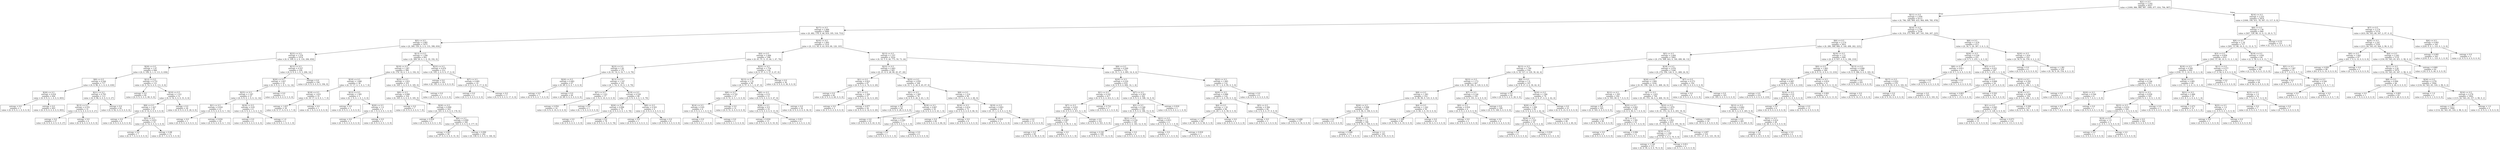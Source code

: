 digraph Tree {
node [shape=box] ;
0 [label="X[2] <= 0.5\nentropy = 3.165\nsamples = 8527\nvalue = [1000, 986, 980, 987, 1000, 977, 816, 794, 987]"] ;
1 [label="X[11] <= 0.5\nentropy = 2.956\nsamples = 6113\nvalue = [0, 796, 549, 909, 433, 964, 699, 785, 978]"] ;
0 -> 1 [labeldistance=2.5, labelangle=45, headlabel="True"] ;
2 [label="X[17] <= 0.5\nentropy = 2.466\nsamples = 2989\nvalue = [0, 482, 176, 0, 46, 819, 195, 518, 753]"] ;
1 -> 2 ;
3 [label="X[5] <= 0.5\nentropy = 2.085\nsamples = 1675\nvalue = [0, 369, 120, 0, 3, 0, 135, 398, 650]"] ;
2 -> 3 ;
4 [label="X[23] <= 0.5\nentropy = 1.578\nsamples = 1074\nvalue = [0, 0, 100, 0, 2, 0, 116, 206, 650]"] ;
3 -> 4 ;
5 [label="X[20] <= 0.5\nentropy = 1.07\nsamples = 848\nvalue = [0, 0, 100, 0, 1, 0, 111, 0, 636]"] ;
4 -> 5 ;
6 [label="X[8] <= 0.5\nentropy = 0.544\nsamples = 717\nvalue = [0, 0, 86, 0, 1, 0, 0, 0, 630]"] ;
5 -> 6 ;
7 [label="X[26] <= 0.5\nentropy = 0.018\nsamples = 604\nvalue = [0, 0, 0, 0, 1, 0, 0, 0, 603]"] ;
6 -> 7 ;
8 [label="entropy = 0.0\nsamples = 1\nvalue = [0, 0, 0, 0, 1, 0, 0, 0, 0]"] ;
7 -> 8 ;
9 [label="entropy = 0.0\nsamples = 603\nvalue = [0, 0, 0, 0, 0, 0, 0, 0, 603]"] ;
7 -> 9 ;
10 [label="X[21] <= 0.5\nentropy = 0.793\nsamples = 113\nvalue = [0, 0, 86, 0, 0, 0, 0, 0, 27]"] ;
6 -> 10 ;
11 [label="X[13] <= 0.5\nentropy = 0.555\nsamples = 31\nvalue = [0, 0, 4, 0, 0, 0, 0, 0, 27]"] ;
10 -> 11 ;
12 [label="entropy = 0.0\nsamples = 27\nvalue = [0, 0, 0, 0, 0, 0, 0, 0, 27]"] ;
11 -> 12 ;
13 [label="entropy = 0.0\nsamples = 4\nvalue = [0, 0, 4, 0, 0, 0, 0, 0, 0]"] ;
11 -> 13 ;
14 [label="entropy = 0.0\nsamples = 82\nvalue = [0, 0, 82, 0, 0, 0, 0, 0, 0]"] ;
10 -> 14 ;
15 [label="X[12] <= 0.5\nentropy = 0.751\nsamples = 131\nvalue = [0, 0, 14, 0, 0, 0, 111, 0, 6]"] ;
5 -> 15 ;
16 [label="entropy = 0.0\nsamples = 80\nvalue = [0, 0, 0, 0, 0, 0, 80, 0, 0]"] ;
15 -> 16 ;
17 [label="X[10] <= 0.5\nentropy = 1.312\nsamples = 51\nvalue = [0, 0, 14, 0, 0, 0, 31, 0, 6]"] ;
15 -> 17 ;
18 [label="X[8] <= 0.5\nentropy = 1.427\nsamples = 25\nvalue = [0, 0, 14, 0, 0, 0, 5, 0, 6]"] ;
17 -> 18 ;
19 [label="entropy = 0.0\nsamples = 6\nvalue = [0, 0, 0, 0, 0, 0, 0, 0, 6]"] ;
18 -> 19 ;
20 [label="X[3] <= 0.5\nentropy = 0.831\nsamples = 19\nvalue = [0, 0, 14, 0, 0, 0, 5, 0, 0]"] ;
18 -> 20 ;
21 [label="entropy = 0.0\nsamples = 7\nvalue = [0, 0, 7, 0, 0, 0, 0, 0, 0]"] ;
20 -> 21 ;
22 [label="entropy = 0.98\nsamples = 12\nvalue = [0, 0, 7, 0, 0, 0, 5, 0, 0]"] ;
20 -> 22 ;
23 [label="entropy = 0.0\nsamples = 26\nvalue = [0, 0, 0, 0, 0, 0, 26, 0, 0]"] ;
17 -> 23 ;
24 [label="X[13] <= 0.5\nentropy = 0.527\nsamples = 226\nvalue = [0, 0, 0, 0, 1, 0, 5, 206, 14]"] ;
4 -> 24 ;
25 [label="X[20] <= 0.5\nentropy = 1.627\nsamples = 32\nvalue = [0, 0, 0, 0, 1, 0, 5, 12, 14]"] ;
24 -> 25 ;
26 [label="X[25] <= 0.5\nentropy = 1.187\nsamples = 27\nvalue = [0, 0, 0, 0, 1, 0, 0, 12, 14]"] ;
25 -> 26 ;
27 [label="X[1] <= 0.5\nentropy = 0.918\nsamples = 21\nvalue = [0, 0, 0, 0, 0, 0, 0, 7, 14]"] ;
26 -> 27 ;
28 [label="entropy = 0.0\nsamples = 1\nvalue = [0, 0, 0, 0, 0, 0, 0, 0, 1]"] ;
27 -> 28 ;
29 [label="entropy = 0.934\nsamples = 20\nvalue = [0, 0, 0, 0, 0, 0, 0, 7, 13]"] ;
27 -> 29 ;
30 [label="X[18] <= 0.5\nentropy = 0.65\nsamples = 6\nvalue = [0, 0, 0, 0, 1, 0, 0, 5, 0]"] ;
26 -> 30 ;
31 [label="entropy = 0.0\nsamples = 4\nvalue = [0, 0, 0, 0, 0, 0, 0, 4, 0]"] ;
30 -> 31 ;
32 [label="entropy = 1.0\nsamples = 2\nvalue = [0, 0, 0, 0, 1, 0, 0, 1, 0]"] ;
30 -> 32 ;
33 [label="entropy = 0.0\nsamples = 5\nvalue = [0, 0, 0, 0, 0, 0, 5, 0, 0]"] ;
25 -> 33 ;
34 [label="entropy = 0.0\nsamples = 194\nvalue = [0, 0, 0, 0, 0, 0, 0, 194, 0]"] ;
24 -> 34 ;
35 [label="X[13] <= 0.5\nentropy = 1.294\nsamples = 601\nvalue = [0, 369, 20, 0, 1, 0, 19, 192, 0]"] ;
3 -> 35 ;
36 [label="X[19] <= 0.5\nentropy = 1.287\nsamples = 389\nvalue = [0, 176, 18, 0, 1, 0, 2, 192, 0]"] ;
35 -> 36 ;
37 [label="X[10] <= 0.5\nentropy = 1.848\nsamples = 38\nvalue = [0, 11, 17, 0, 1, 0, 2, 7, 0]"] ;
36 -> 37 ;
38 [label="X[18] <= 0.5\nentropy = 1.633\nsamples = 35\nvalue = [0, 10, 17, 0, 0, 0, 1, 7, 0]"] ;
37 -> 38 ;
39 [label="entropy = 1.627\nsamples = 34\nvalue = [0, 9, 17, 0, 0, 0, 1, 7, 0]"] ;
38 -> 39 ;
40 [label="entropy = 0.0\nsamples = 1\nvalue = [0, 1, 0, 0, 0, 0, 0, 0, 0]"] ;
38 -> 40 ;
41 [label="X[12] <= 0.5\nentropy = 1.585\nsamples = 3\nvalue = [0, 1, 0, 0, 1, 0, 1, 0, 0]"] ;
37 -> 41 ;
42 [label="entropy = 0.0\nsamples = 1\nvalue = [0, 0, 0, 0, 1, 0, 0, 0, 0]"] ;
41 -> 42 ;
43 [label="X[20] <= 0.5\nentropy = 1.0\nsamples = 2\nvalue = [0, 1, 0, 0, 0, 0, 1, 0, 0]"] ;
41 -> 43 ;
44 [label="entropy = 0.0\nsamples = 1\nvalue = [0, 1, 0, 0, 0, 0, 0, 0, 0]"] ;
43 -> 44 ;
45 [label="entropy = 0.0\nsamples = 1\nvalue = [0, 0, 0, 0, 0, 0, 1, 0, 0]"] ;
43 -> 45 ;
46 [label="X[22] <= 0.5\nentropy = 1.023\nsamples = 351\nvalue = [0, 165, 1, 0, 0, 0, 0, 185, 0]"] ;
36 -> 46 ;
47 [label="X[9] <= 0.5\nentropy = 0.998\nsamples = 350\nvalue = [0, 165, 0, 0, 0, 0, 0, 185, 0]"] ;
46 -> 47 ;
48 [label="entropy = 0.0\nsamples = 7\nvalue = [0, 0, 0, 0, 0, 0, 0, 7, 0]"] ;
47 -> 48 ;
49 [label="X[26] <= 0.5\nentropy = 0.999\nsamples = 343\nvalue = [0, 165, 0, 0, 0, 0, 0, 178, 0]"] ;
47 -> 49 ;
50 [label="entropy = 0.918\nsamples = 3\nvalue = [0, 2, 0, 0, 0, 0, 0, 1, 0]"] ;
49 -> 50 ;
51 [label="X[6] <= 0.5\nentropy = 0.999\nsamples = 340\nvalue = [0, 163, 0, 0, 0, 0, 0, 177, 0]"] ;
49 -> 51 ;
52 [label="entropy = 0.997\nsamples = 58\nvalue = [0, 27, 0, 0, 0, 0, 0, 31, 0]"] ;
51 -> 52 ;
53 [label="entropy = 0.999\nsamples = 282\nvalue = [0, 136, 0, 0, 0, 0, 0, 146, 0]"] ;
51 -> 53 ;
54 [label="entropy = 0.0\nsamples = 1\nvalue = [0, 0, 1, 0, 0, 0, 0, 0, 0]"] ;
46 -> 54 ;
55 [label="X[23] <= 0.5\nentropy = 0.479\nsamples = 212\nvalue = [0, 193, 2, 0, 0, 0, 17, 0, 0]"] ;
35 -> 55 ;
56 [label="entropy = 0.0\nsamples = 193\nvalue = [0, 193, 0, 0, 0, 0, 0, 0, 0]"] ;
55 -> 56 ;
57 [label="X[7] <= 0.5\nentropy = 0.485\nsamples = 19\nvalue = [0, 0, 2, 0, 0, 0, 17, 0, 0]"] ;
55 -> 57 ;
58 [label="entropy = 0.0\nsamples = 2\nvalue = [0, 0, 2, 0, 0, 0, 0, 0, 0]"] ;
57 -> 58 ;
59 [label="entropy = 0.0\nsamples = 17\nvalue = [0, 0, 0, 0, 0, 0, 17, 0, 0]"] ;
57 -> 59 ;
60 [label="X[10] <= 0.5\nentropy = 1.892\nsamples = 1314\nvalue = [0, 113, 56, 0, 43, 819, 60, 120, 103]"] ;
2 -> 60 ;
61 [label="X[4] <= 0.5\nentropy = 2.484\nsamples = 298\nvalue = [0, 61, 51, 0, 15, 44, 1, 47, 79]"] ;
60 -> 61 ;
62 [label="X[23] <= 0.5\nentropy = 1.81\nsamples = 172\nvalue = [0, 61, 14, 0, 10, 7, 1, 0, 79]"] ;
61 -> 62 ;
63 [label="X[20] <= 0.5\nentropy = 0.483\nsamples = 67\nvalue = [0, 60, 0, 0, 0, 7, 0, 0, 0]"] ;
62 -> 63 ;
64 [label="entropy = 0.0\nsamples = 7\nvalue = [0, 0, 0, 0, 0, 7, 0, 0, 0]"] ;
63 -> 64 ;
65 [label="entropy = 0.0\nsamples = 60\nvalue = [0, 60, 0, 0, 0, 0, 0, 0, 0]"] ;
63 -> 65 ;
66 [label="X[13] <= 0.5\nentropy = 1.147\nsamples = 105\nvalue = [0, 1, 14, 0, 10, 0, 1, 0, 79]"] ;
62 -> 66 ;
67 [label="X[7] <= 0.5\nentropy = 1.221\nsamples = 17\nvalue = [0, 1, 6, 0, 10, 0, 0, 0, 0]"] ;
66 -> 67 ;
68 [label="entropy = 0.954\nsamples = 16\nvalue = [0, 0, 6, 0, 10, 0, 0, 0, 0]"] ;
67 -> 68 ;
69 [label="entropy = 0.0\nsamples = 1\nvalue = [0, 1, 0, 0, 0, 0, 0, 0, 0]"] ;
67 -> 69 ;
70 [label="X[19] <= 0.5\nentropy = 0.528\nsamples = 88\nvalue = [0, 0, 8, 0, 0, 0, 1, 0, 79]"] ;
66 -> 70 ;
71 [label="X[26] <= 0.5\nentropy = 0.098\nsamples = 79\nvalue = [0, 0, 0, 0, 0, 0, 1, 0, 78]"] ;
70 -> 71 ;
72 [label="entropy = 0.0\nsamples = 1\nvalue = [0, 0, 0, 0, 0, 0, 1, 0, 0]"] ;
71 -> 72 ;
73 [label="entropy = 0.0\nsamples = 78\nvalue = [0, 0, 0, 0, 0, 0, 0, 0, 78]"] ;
71 -> 73 ;
74 [label="X[8] <= 0.5\nentropy = 0.503\nsamples = 9\nvalue = [0, 0, 8, 0, 0, 0, 0, 0, 1]"] ;
70 -> 74 ;
75 [label="entropy = 0.0\nsamples = 1\nvalue = [0, 0, 0, 0, 0, 0, 0, 0, 1]"] ;
74 -> 75 ;
76 [label="entropy = 0.0\nsamples = 8\nvalue = [0, 0, 8, 0, 0, 0, 0, 0, 0]"] ;
74 -> 76 ;
77 [label="X[25] <= 0.5\nentropy = 1.754\nsamples = 126\nvalue = [0, 0, 37, 0, 5, 37, 0, 47, 0]"] ;
61 -> 77 ;
78 [label="X[13] <= 0.5\nentropy = 1.32\nsamples = 90\nvalue = [0, 0, 37, 0, 5, 1, 0, 47, 0]"] ;
77 -> 78 ;
79 [label="X[8] <= 0.5\nentropy = 0.745\nsamples = 37\nvalue = [0, 0, 31, 0, 5, 1, 0, 0, 0]"] ;
78 -> 79 ;
80 [label="X[14] <= 0.5\nentropy = 0.65\nsamples = 6\nvalue = [0, 0, 0, 0, 5, 1, 0, 0, 0]"] ;
79 -> 80 ;
81 [label="entropy = 0.0\nsamples = 1\nvalue = [0, 0, 0, 0, 0, 1, 0, 0, 0]"] ;
80 -> 81 ;
82 [label="entropy = 0.0\nsamples = 5\nvalue = [0, 0, 0, 0, 5, 0, 0, 0, 0]"] ;
80 -> 82 ;
83 [label="entropy = 0.0\nsamples = 31\nvalue = [0, 0, 31, 0, 0, 0, 0, 0, 0]"] ;
79 -> 83 ;
84 [label="X[6] <= 0.5\nentropy = 0.51\nsamples = 53\nvalue = [0, 0, 6, 0, 0, 0, 0, 47, 0]"] ;
78 -> 84 ;
85 [label="X[26] <= 0.5\nentropy = 0.9\nsamples = 19\nvalue = [0, 0, 6, 0, 0, 0, 0, 13, 0]"] ;
84 -> 85 ;
86 [label="entropy = 0.918\nsamples = 15\nvalue = [0, 0, 5, 0, 0, 0, 0, 10, 0]"] ;
85 -> 86 ;
87 [label="entropy = 0.811\nsamples = 4\nvalue = [0, 0, 1, 0, 0, 0, 0, 3, 0]"] ;
85 -> 87 ;
88 [label="entropy = 0.0\nsamples = 34\nvalue = [0, 0, 0, 0, 0, 0, 0, 34, 0]"] ;
84 -> 88 ;
89 [label="entropy = 0.0\nsamples = 36\nvalue = [0, 0, 0, 0, 0, 36, 0, 0, 0]"] ;
77 -> 89 ;
90 [label="X[13] <= 0.5\nentropy = 1.337\nsamples = 1016\nvalue = [0, 52, 5, 0, 28, 775, 59, 73, 24]"] ;
60 -> 90 ;
91 [label="X[23] <= 0.5\nentropy = 2.463\nsamples = 265\nvalue = [0, 21, 4, 0, 28, 80, 45, 67, 20]"] ;
90 -> 91 ;
92 [label="X[1] <= 0.5\nentropy = 0.923\nsamples = 97\nvalue = [0, 0, 3, 0, 0, 74, 0, 0, 20]"] ;
91 -> 92 ;
93 [label="entropy = 0.0\nsamples = 60\nvalue = [0, 0, 0, 0, 0, 60, 0, 0, 0]"] ;
92 -> 93 ;
94 [label="X[7] <= 0.5\nentropy = 1.304\nsamples = 37\nvalue = [0, 0, 3, 0, 0, 14, 0, 0, 20]"] ;
92 -> 94 ;
95 [label="entropy = 0.0\nsamples = 3\nvalue = [0, 0, 3, 0, 0, 0, 0, 0, 0]"] ;
94 -> 95 ;
96 [label="entropy = 0.977\nsamples = 34\nvalue = [0, 0, 0, 0, 0, 14, 0, 0, 20]"] ;
94 -> 96 ;
97 [label="X[25] <= 0.5\nentropy = 2.059\nsamples = 168\nvalue = [0, 21, 1, 0, 28, 6, 45, 67, 0]"] ;
91 -> 97 ;
98 [label="X[1] <= 0.5\nentropy = 1.369\nsamples = 78\nvalue = [0, 6, 0, 0, 28, 0, 43, 1, 0]"] ;
97 -> 98 ;
99 [label="entropy = 0.0\nsamples = 28\nvalue = [0, 0, 0, 0, 28, 0, 0, 0, 0]"] ;
98 -> 99 ;
100 [label="X[18] <= 0.5\nentropy = 0.667\nsamples = 50\nvalue = [0, 6, 0, 0, 0, 0, 43, 1, 0]"] ;
98 -> 100 ;
101 [label="entropy = 0.0\nsamples = 43\nvalue = [0, 0, 0, 0, 0, 0, 43, 0, 0]"] ;
100 -> 101 ;
102 [label="X[5] <= 0.5\nentropy = 0.592\nsamples = 7\nvalue = [0, 6, 0, 0, 0, 0, 0, 1, 0]"] ;
100 -> 102 ;
103 [label="entropy = 0.0\nsamples = 1\nvalue = [0, 0, 0, 0, 0, 0, 0, 1, 0]"] ;
102 -> 103 ;
104 [label="entropy = 0.0\nsamples = 6\nvalue = [0, 6, 0, 0, 0, 0, 0, 0, 0]"] ;
102 -> 104 ;
105 [label="X[8] <= 0.5\nentropy = 1.214\nsamples = 90\nvalue = [0, 15, 1, 0, 0, 6, 2, 66, 0]"] ;
97 -> 105 ;
106 [label="X[18] <= 0.5\nentropy = 0.414\nsamples = 72\nvalue = [0, 0, 0, 0, 0, 6, 0, 66, 0]"] ;
105 -> 106 ;
107 [label="entropy = 0.0\nsamples = 66\nvalue = [0, 0, 0, 0, 0, 0, 0, 66, 0]"] ;
106 -> 107 ;
108 [label="entropy = 0.0\nsamples = 6\nvalue = [0, 0, 0, 0, 0, 6, 0, 0, 0]"] ;
106 -> 108 ;
109 [label="X[19] <= 0.5\nentropy = 0.803\nsamples = 18\nvalue = [0, 15, 1, 0, 0, 0, 2, 0, 0]"] ;
105 -> 109 ;
110 [label="entropy = 0.918\nsamples = 3\nvalue = [0, 0, 1, 0, 0, 0, 2, 0, 0]"] ;
109 -> 110 ;
111 [label="entropy = 0.0\nsamples = 15\nvalue = [0, 15, 0, 0, 0, 0, 0, 0, 0]"] ;
109 -> 111 ;
112 [label="X[8] <= 0.5\nentropy = 0.509\nsamples = 751\nvalue = [0, 31, 1, 0, 0, 695, 14, 6, 4]"] ;
90 -> 112 ;
113 [label="X[20] <= 0.5\nentropy = 0.229\nsamples = 619\nvalue = [0, 0, 0, 0, 0, 600, 14, 1, 4]"] ;
112 -> 113 ;
114 [label="X[1] <= 0.5\nentropy = 0.102\nsamples = 417\nvalue = [0, 0, 0, 0, 0, 412, 0, 1, 4]"] ;
113 -> 114 ;
115 [label="X[7] <= 0.5\nentropy = 0.025\nsamples = 412\nvalue = [0, 0, 0, 0, 0, 411, 0, 1, 0]"] ;
114 -> 115 ;
116 [label="X[18] <= 0.5\nentropy = 0.087\nsamples = 91\nvalue = [0, 0, 0, 0, 0, 90, 0, 1, 0]"] ;
115 -> 116 ;
117 [label="entropy = 0.0\nsamples = 90\nvalue = [0, 0, 0, 0, 0, 90, 0, 0, 0]"] ;
116 -> 117 ;
118 [label="entropy = 0.0\nsamples = 1\nvalue = [0, 0, 0, 0, 0, 0, 0, 1, 0]"] ;
116 -> 118 ;
119 [label="entropy = 0.0\nsamples = 321\nvalue = [0, 0, 0, 0, 0, 321, 0, 0, 0]"] ;
115 -> 119 ;
120 [label="entropy = 0.722\nsamples = 5\nvalue = [0, 0, 0, 0, 0, 1, 0, 0, 4]"] ;
114 -> 120 ;
121 [label="X[7] <= 0.5\nentropy = 0.363\nsamples = 202\nvalue = [0, 0, 0, 0, 0, 188, 14, 0, 0]"] ;
113 -> 121 ;
122 [label="X[5] <= 0.5\nentropy = 0.348\nsamples = 199\nvalue = [0, 0, 0, 0, 0, 186, 13, 0, 0]"] ;
121 -> 122 ;
123 [label="X[21] <= 0.5\nentropy = 0.334\nsamples = 195\nvalue = [0, 0, 0, 0, 0, 183, 12, 0, 0]"] ;
122 -> 123 ;
124 [label="entropy = 0.341\nsamples = 189\nvalue = [0, 0, 0, 0, 0, 177, 12, 0, 0]"] ;
123 -> 124 ;
125 [label="entropy = 0.0\nsamples = 6\nvalue = [0, 0, 0, 0, 0, 6, 0, 0, 0]"] ;
123 -> 125 ;
126 [label="X[21] <= 0.5\nentropy = 0.811\nsamples = 4\nvalue = [0, 0, 0, 0, 0, 3, 1, 0, 0]"] ;
122 -> 126 ;
127 [label="entropy = 0.0\nsamples = 1\nvalue = [0, 0, 0, 0, 0, 1, 0, 0, 0]"] ;
126 -> 127 ;
128 [label="entropy = 0.918\nsamples = 3\nvalue = [0, 0, 0, 0, 0, 2, 1, 0, 0]"] ;
126 -> 128 ;
129 [label="entropy = 0.918\nsamples = 3\nvalue = [0, 0, 0, 0, 0, 2, 1, 0, 0]"] ;
121 -> 129 ;
130 [label="X[22] <= 0.5\nentropy = 1.065\nsamples = 132\nvalue = [0, 31, 1, 0, 0, 95, 0, 5, 0]"] ;
112 -> 130 ;
131 [label="X[20] <= 0.5\nentropy = 0.988\nsamples = 124\nvalue = [0, 23, 1, 0, 0, 95, 0, 5, 0]"] ;
130 -> 131 ;
132 [label="X[4] <= 0.5\nentropy = 1.18\nsamples = 84\nvalue = [0, 20, 1, 0, 0, 58, 0, 5, 0]"] ;
131 -> 132 ;
133 [label="entropy = 1.102\nsamples = 82\nvalue = [0, 20, 1, 0, 0, 58, 0, 3, 0]"] ;
132 -> 133 ;
134 [label="entropy = 0.0\nsamples = 2\nvalue = [0, 0, 0, 0, 0, 0, 0, 2, 0]"] ;
132 -> 134 ;
135 [label="X[5] <= 0.5\nentropy = 0.384\nsamples = 40\nvalue = [0, 3, 0, 0, 0, 37, 0, 0, 0]"] ;
131 -> 135 ;
136 [label="entropy = 0.0\nsamples = 3\nvalue = [0, 0, 0, 0, 0, 3, 0, 0, 0]"] ;
135 -> 136 ;
137 [label="entropy = 0.406\nsamples = 37\nvalue = [0, 3, 0, 0, 0, 34, 0, 0, 0]"] ;
135 -> 137 ;
138 [label="entropy = 0.0\nsamples = 8\nvalue = [0, 8, 0, 0, 0, 0, 0, 0, 0]"] ;
130 -> 138 ;
139 [label="X[14] <= 0.5\nentropy = 2.798\nsamples = 3124\nvalue = [0, 314, 373, 909, 387, 145, 504, 267, 225]"] ;
1 -> 139 ;
140 [label="X[6] <= 0.5\nentropy = 2.574\nsamples = 2651\nvalue = [0, 280, 368, 880, 0, 140, 498, 262, 223]"] ;
139 -> 140 ;
141 [label="X[5] <= 0.5\nentropy = 2.404\nsamples = 1802\nvalue = [0, 274, 368, 443, 0, 140, 498, 66, 13]"] ;
140 -> 141 ;
142 [label="X[13] <= 0.5\nentropy = 1.749\nsamples = 554\nvalue = [0, 0, 32, 317, 0, 129, 30, 42, 4]"] ;
141 -> 142 ;
143 [label="X[23] <= 0.5\nentropy = 1.173\nsamples = 447\nvalue = [0, 0, 28, 290, 0, 129, 0, 0, 0]"] ;
142 -> 143 ;
144 [label="X[8] <= 0.5\nentropy = 1.383\nsamples = 252\nvalue = [0, 0, 28, 99, 0, 125, 0, 0, 0]"] ;
143 -> 144 ;
145 [label="X[26] <= 0.5\nentropy = 0.998\nsamples = 202\nvalue = [0, 0, 0, 96, 0, 106, 0, 0, 0]"] ;
144 -> 145 ;
146 [label="entropy = 0.0\nsamples = 6\nvalue = [0, 0, 0, 0, 0, 6, 0, 0, 0]"] ;
145 -> 146 ;
147 [label="X[18] <= 0.5\nentropy = 1.0\nsamples = 196\nvalue = [0, 0, 0, 96, 0, 100, 0, 0, 0]"] ;
145 -> 147 ;
148 [label="entropy = 0.996\nsamples = 13\nvalue = [0, 0, 0, 6, 0, 7, 0, 0, 0]"] ;
147 -> 148 ;
149 [label="entropy = 1.0\nsamples = 183\nvalue = [0, 0, 0, 90, 0, 93, 0, 0, 0]"] ;
147 -> 149 ;
150 [label="X[4] <= 0.5\nentropy = 1.242\nsamples = 50\nvalue = [0, 0, 28, 3, 0, 19, 0, 0, 0]"] ;
144 -> 150 ;
151 [label="entropy = 1.309\nsamples = 40\nvalue = [0, 0, 18, 3, 0, 19, 0, 0, 0]"] ;
150 -> 151 ;
152 [label="entropy = 0.0\nsamples = 10\nvalue = [0, 0, 10, 0, 0, 0, 0, 0, 0]"] ;
150 -> 152 ;
153 [label="X[7] <= 0.5\nentropy = 0.144\nsamples = 195\nvalue = [0, 0, 0, 191, 0, 4, 0, 0, 0]"] ;
143 -> 153 ;
154 [label="X[0] <= 0.5\nentropy = 0.918\nsamples = 6\nvalue = [0, 0, 0, 2, 0, 4, 0, 0, 0]"] ;
153 -> 154 ;
155 [label="entropy = 0.0\nsamples = 2\nvalue = [0, 0, 0, 2, 0, 0, 0, 0, 0]"] ;
154 -> 155 ;
156 [label="entropy = 0.0\nsamples = 4\nvalue = [0, 0, 0, 0, 0, 4, 0, 0, 0]"] ;
154 -> 156 ;
157 [label="entropy = 0.0\nsamples = 189\nvalue = [0, 0, 0, 189, 0, 0, 0, 0, 0]"] ;
153 -> 157 ;
158 [label="X[8] <= 0.5\nentropy = 1.9\nsamples = 107\nvalue = [0, 0, 4, 27, 0, 0, 30, 42, 4]"] ;
142 -> 158 ;
159 [label="entropy = 0.0\nsamples = 28\nvalue = [0, 0, 0, 0, 0, 0, 28, 0, 0]"] ;
158 -> 159 ;
160 [label="X[16] <= 0.5\nentropy = 1.584\nsamples = 79\nvalue = [0, 0, 4, 27, 0, 0, 2, 42, 4]"] ;
158 -> 160 ;
161 [label="X[20] <= 0.5\nentropy = 1.299\nsamples = 56\nvalue = [0, 0, 4, 4, 0, 0, 2, 42, 4]"] ;
160 -> 161 ;
162 [label="X[24] <= 0.5\nentropy = 1.522\nsamples = 10\nvalue = [0, 0, 4, 0, 0, 0, 0, 2, 4]"] ;
161 -> 162 ;
163 [label="entropy = 0.0\nsamples = 4\nvalue = [0, 0, 0, 0, 0, 0, 0, 0, 4]"] ;
162 -> 163 ;
164 [label="entropy = 0.918\nsamples = 6\nvalue = [0, 0, 4, 0, 0, 0, 0, 2, 0]"] ;
162 -> 164 ;
165 [label="entropy = 0.678\nsamples = 46\nvalue = [0, 0, 0, 4, 0, 0, 2, 40, 0]"] ;
161 -> 165 ;
166 [label="entropy = 0.0\nsamples = 23\nvalue = [0, 0, 0, 23, 0, 0, 0, 0, 0]"] ;
160 -> 166 ;
167 [label="X[18] <= 0.5\nentropy = 2.076\nsamples = 1248\nvalue = [0, 274, 336, 126, 0, 11, 468, 24, 9]"] ;
141 -> 167 ;
168 [label="X[20] <= 0.5\nentropy = 1.909\nsamples = 1056\nvalue = [0, 91, 336, 126, 0, 11, 468, 24, 0]"] ;
167 -> 168 ;
169 [label="X[12] <= 0.5\nentropy = 1.305\nsamples = 292\nvalue = [0, 6, 183, 90, 0, 7, 0, 6, 0]"] ;
168 -> 169 ;
170 [label="entropy = 0.0\nsamples = 183\nvalue = [0, 0, 183, 0, 0, 0, 0, 0, 0]"] ;
169 -> 170 ;
171 [label="X[25] <= 0.5\nentropy = 0.943\nsamples = 109\nvalue = [0, 6, 0, 90, 0, 7, 0, 6, 0]"] ;
169 -> 171 ;
172 [label="entropy = 0.0\nsamples = 90\nvalue = [0, 0, 0, 90, 0, 0, 0, 0, 0]"] ;
171 -> 172 ;
173 [label="X[7] <= 0.5\nentropy = 1.581\nsamples = 19\nvalue = [0, 6, 0, 0, 0, 7, 0, 6, 0]"] ;
171 -> 173 ;
174 [label="entropy = 0.0\nsamples = 6\nvalue = [0, 6, 0, 0, 0, 0, 0, 0, 0]"] ;
173 -> 174 ;
175 [label="entropy = 0.996\nsamples = 13\nvalue = [0, 0, 0, 0, 0, 7, 0, 6, 0]"] ;
173 -> 175 ;
176 [label="X[7] <= 0.5\nentropy = 1.625\nsamples = 764\nvalue = [0, 85, 153, 36, 0, 4, 468, 18, 0]"] ;
168 -> 176 ;
177 [label="X[22] <= 0.5\nentropy = 1.879\nsamples = 451\nvalue = [0, 41, 153, 32, 0, 4, 203, 18, 0]"] ;
176 -> 177 ;
178 [label="X[1] <= 0.5\nentropy = 1.852\nsamples = 433\nvalue = [0, 31, 153, 32, 0, 4, 195, 18, 0]"] ;
177 -> 178 ;
179 [label="X[16] <= 0.5\nentropy = 1.168\nsamples = 117\nvalue = [0, 0, 42, 5, 0, 0, 70, 0, 0]"] ;
178 -> 179 ;
180 [label="entropy = 1.128\nsamples = 113\nvalue = [0, 0, 39, 4, 0, 0, 70, 0, 0]"] ;
179 -> 180 ;
181 [label="entropy = 0.811\nsamples = 4\nvalue = [0, 0, 3, 1, 0, 0, 0, 0, 0]"] ;
179 -> 181 ;
182 [label="entropy = 2.007\nsamples = 316\nvalue = [0, 31, 111, 27, 0, 4, 125, 18, 0]"] ;
178 -> 182 ;
183 [label="entropy = 0.991\nsamples = 18\nvalue = [0, 10, 0, 0, 0, 0, 8, 0, 0]"] ;
177 -> 183 ;
184 [label="X[12] <= 0.5\nentropy = 0.682\nsamples = 313\nvalue = [0, 44, 0, 4, 0, 0, 265, 0, 0]"] ;
176 -> 184 ;
185 [label="entropy = 0.0\nsamples = 265\nvalue = [0, 0, 0, 0, 0, 0, 265, 0, 0]"] ;
184 -> 185 ;
186 [label="X[25] <= 0.5\nentropy = 0.414\nsamples = 48\nvalue = [0, 44, 0, 4, 0, 0, 0, 0, 0]"] ;
184 -> 186 ;
187 [label="entropy = 0.0\nsamples = 44\nvalue = [0, 44, 0, 0, 0, 0, 0, 0, 0]"] ;
186 -> 187 ;
188 [label="entropy = 0.0\nsamples = 4\nvalue = [0, 0, 0, 4, 0, 0, 0, 0, 0]"] ;
186 -> 188 ;
189 [label="X[7] <= 0.5\nentropy = 0.273\nsamples = 192\nvalue = [0, 183, 0, 0, 0, 0, 0, 0, 9]"] ;
167 -> 189 ;
190 [label="entropy = 0.0\nsamples = 9\nvalue = [0, 0, 0, 0, 0, 0, 0, 0, 9]"] ;
189 -> 190 ;
191 [label="entropy = 0.0\nsamples = 183\nvalue = [0, 183, 0, 0, 0, 0, 0, 0, 0]"] ;
189 -> 191 ;
192 [label="X[19] <= 0.5\nentropy = 1.53\nsamples = 849\nvalue = [0, 6, 0, 437, 0, 0, 0, 196, 210]"] ;
140 -> 192 ;
193 [label="X[0] <= 0.5\nentropy = 1.083\nsamples = 280\nvalue = [0, 6, 0, 51, 0, 0, 0, 13, 210]"] ;
192 -> 193 ;
194 [label="X[24] <= 0.5\nentropy = 0.487\nsamples = 229\nvalue = [0, 6, 0, 13, 0, 0, 0, 0, 210]"] ;
193 -> 194 ;
195 [label="entropy = 0.0\nsamples = 210\nvalue = [0, 0, 0, 0, 0, 0, 0, 0, 210]"] ;
194 -> 195 ;
196 [label="X[16] <= 0.5\nentropy = 0.9\nsamples = 19\nvalue = [0, 6, 0, 13, 0, 0, 0, 0, 0]"] ;
194 -> 196 ;
197 [label="entropy = 0.0\nsamples = 6\nvalue = [0, 6, 0, 0, 0, 0, 0, 0, 0]"] ;
196 -> 197 ;
198 [label="entropy = 0.0\nsamples = 13\nvalue = [0, 0, 0, 13, 0, 0, 0, 0, 0]"] ;
196 -> 198 ;
199 [label="X[16] <= 0.5\nentropy = 0.819\nsamples = 51\nvalue = [0, 0, 0, 38, 0, 0, 0, 13, 0]"] ;
193 -> 199 ;
200 [label="entropy = 0.901\nsamples = 41\nvalue = [0, 0, 0, 28, 0, 0, 0, 13, 0]"] ;
199 -> 200 ;
201 [label="entropy = 0.0\nsamples = 10\nvalue = [0, 0, 0, 10, 0, 0, 0, 0, 0]"] ;
199 -> 201 ;
202 [label="X[13] <= 0.5\nentropy = 0.906\nsamples = 569\nvalue = [0, 0, 0, 386, 0, 0, 0, 183, 0]"] ;
192 -> 202 ;
203 [label="entropy = 0.0\nsamples = 293\nvalue = [0, 0, 0, 293, 0, 0, 0, 0, 0]"] ;
202 -> 203 ;
204 [label="X[17] <= 0.5\nentropy = 0.922\nsamples = 276\nvalue = [0, 0, 0, 93, 0, 0, 0, 183, 0]"] ;
202 -> 204 ;
205 [label="entropy = 0.0\nsamples = 93\nvalue = [0, 0, 0, 93, 0, 0, 0, 0, 0]"] ;
204 -> 205 ;
206 [label="entropy = 0.0\nsamples = 183\nvalue = [0, 0, 0, 0, 0, 0, 0, 183, 0]"] ;
204 -> 206 ;
207 [label="X[6] <= 0.5\nentropy = 1.078\nsamples = 473\nvalue = [0, 34, 5, 29, 387, 5, 6, 5, 2]"] ;
139 -> 207 ;
208 [label="X[26] <= 0.5\nentropy = 0.528\nsamples = 251\nvalue = [0, 0, 5, 5, 233, 1, 4, 3, 0]"] ;
207 -> 208 ;
209 [label="X[8] <= 0.5\nentropy = 0.811\nsamples = 4\nvalue = [0, 0, 1, 0, 0, 0, 3, 0, 0]"] ;
208 -> 209 ;
210 [label="entropy = 0.0\nsamples = 3\nvalue = [0, 0, 0, 0, 0, 0, 3, 0, 0]"] ;
209 -> 210 ;
211 [label="entropy = 0.0\nsamples = 1\nvalue = [0, 0, 1, 0, 0, 0, 0, 0, 0]"] ;
209 -> 211 ;
212 [label="X[5] <= 0.5\nentropy = 0.431\nsamples = 247\nvalue = [0, 0, 4, 5, 233, 1, 1, 3, 0]"] ;
208 -> 212 ;
213 [label="X[0] <= 0.5\nentropy = 0.668\nsamples = 54\nvalue = [0, 0, 2, 5, 47, 0, 0, 0, 0]"] ;
212 -> 213 ;
214 [label="entropy = 0.803\nsamples = 18\nvalue = [0, 0, 2, 1, 15, 0, 0, 0, 0]"] ;
213 -> 214 ;
215 [label="entropy = 0.503\nsamples = 36\nvalue = [0, 0, 0, 4, 32, 0, 0, 0, 0]"] ;
213 -> 215 ;
216 [label="X[15] <= 0.5\nentropy = 0.292\nsamples = 193\nvalue = [0, 0, 2, 0, 186, 1, 1, 3, 0]"] ;
212 -> 216 ;
217 [label="X[18] <= 0.5\nentropy = 0.246\nsamples = 192\nvalue = [0, 0, 2, 0, 186, 1, 0, 3, 0]"] ;
216 -> 217 ;
218 [label="X[1] <= 0.5\nentropy = 0.065\nsamples = 129\nvalue = [0, 0, 1, 0, 128, 0, 0, 0, 0]"] ;
217 -> 218 ;
219 [label="entropy = 0.0\nsamples = 15\nvalue = [0, 0, 0, 0, 15, 0, 0, 0, 0]"] ;
218 -> 219 ;
220 [label="entropy = 0.073\nsamples = 114\nvalue = [0, 0, 1, 0, 113, 0, 0, 0, 0]"] ;
218 -> 220 ;
221 [label="entropy = 0.509\nsamples = 63\nvalue = [0, 0, 1, 0, 58, 1, 0, 3, 0]"] ;
217 -> 221 ;
222 [label="entropy = 0.0\nsamples = 1\nvalue = [0, 0, 0, 0, 0, 0, 1, 0, 0]"] ;
216 -> 222 ;
223 [label="X[20] <= 0.5\nentropy = 1.416\nsamples = 222\nvalue = [0, 34, 0, 24, 154, 4, 2, 2, 2]"] ;
207 -> 223 ;
224 [label="entropy = 0.0\nsamples = 4\nvalue = [0, 0, 0, 4, 0, 0, 0, 0, 0]"] ;
223 -> 224 ;
225 [label="entropy = 1.381\nsamples = 218\nvalue = [0, 34, 0, 20, 154, 4, 2, 2, 2]"] ;
223 -> 225 ;
226 [label="X[14] <= 0.5\nentropy = 2.222\nsamples = 2414\nvalue = [1000, 190, 431, 78, 567, 13, 117, 9, 9]"] ;
0 -> 226 [labeldistance=2.5, labelangle=-45, headlabel="False"] ;
227 [label="X[6] <= 0.5\nentropy = 1.56\nsamples = 840\nvalue = [567, 126, 88, 12, 0, 11, 20, 9, 7]"] ;
226 -> 227 ;
228 [label="X[9] <= 0.5\nentropy = 1.18\nsamples = 717\nvalue = [565, 13, 88, 10, 0, 11, 15, 8, 7]"] ;
227 -> 228 ;
229 [label="X[3] <= 0.5\nentropy = 0.858\nsamples = 653\nvalue = [563, 11, 49, 10, 0, 11, 2, 1, 6]"] ;
228 -> 229 ;
230 [label="X[18] <= 0.5\nentropy = 0.581\nsamples = 602\nvalue = [556, 11, 5, 10, 0, 11, 2, 1, 6]"] ;
229 -> 230 ;
231 [label="X[26] <= 0.5\nentropy = 0.144\nsamples = 553\nvalue = [543, 0, 0, 8, 0, 0, 2, 0, 0]"] ;
230 -> 231 ;
232 [label="X[20] <= 0.5\nentropy = 0.544\nsamples = 8\nvalue = [0, 0, 0, 7, 0, 0, 1, 0, 0]"] ;
231 -> 232 ;
233 [label="entropy = 0.0\nsamples = 7\nvalue = [0, 0, 0, 7, 0, 0, 0, 0, 0]"] ;
232 -> 233 ;
234 [label="entropy = 0.0\nsamples = 1\nvalue = [0, 0, 0, 0, 0, 0, 1, 0, 0]"] ;
232 -> 234 ;
235 [label="X[15] <= 0.5\nentropy = 0.039\nsamples = 545\nvalue = [543, 0, 0, 1, 0, 0, 1, 0, 0]"] ;
231 -> 235 ;
236 [label="X[23] <= 0.5\nentropy = 0.019\nsamples = 544\nvalue = [543, 0, 0, 1, 0, 0, 0, 0, 0]"] ;
235 -> 236 ;
237 [label="X[19] <= 0.5\nentropy = 1.0\nsamples = 2\nvalue = [1, 0, 0, 1, 0, 0, 0, 0, 0]"] ;
236 -> 237 ;
238 [label="entropy = 0.0\nsamples = 1\nvalue = [1, 0, 0, 0, 0, 0, 0, 0, 0]"] ;
237 -> 238 ;
239 [label="entropy = 0.0\nsamples = 1\nvalue = [0, 0, 0, 1, 0, 0, 0, 0, 0]"] ;
237 -> 239 ;
240 [label="entropy = 0.0\nsamples = 542\nvalue = [542, 0, 0, 0, 0, 0, 0, 0, 0]"] ;
236 -> 240 ;
241 [label="entropy = 0.0\nsamples = 1\nvalue = [0, 0, 0, 0, 0, 0, 1, 0, 0]"] ;
235 -> 241 ;
242 [label="X[24] <= 0.5\nentropy = 2.485\nsamples = 49\nvalue = [13, 11, 5, 2, 0, 11, 0, 1, 6]"] ;
230 -> 242 ;
243 [label="X[21] <= 0.5\nentropy = 2.466\nsamples = 35\nvalue = [13, 4, 5, 2, 0, 4, 0, 1, 6]"] ;
242 -> 243 ;
244 [label="entropy = 2.472\nsamples = 33\nvalue = [12, 4, 5, 2, 0, 3, 0, 1, 6]"] ;
243 -> 244 ;
245 [label="X[25] <= 0.5\nentropy = 1.0\nsamples = 2\nvalue = [1, 0, 0, 0, 0, 1, 0, 0, 0]"] ;
243 -> 245 ;
246 [label="entropy = 0.0\nsamples = 1\nvalue = [0, 0, 0, 0, 0, 1, 0, 0, 0]"] ;
245 -> 246 ;
247 [label="entropy = 0.0\nsamples = 1\nvalue = [1, 0, 0, 0, 0, 0, 0, 0, 0]"] ;
245 -> 247 ;
248 [label="X[15] <= 0.5\nentropy = 1.0\nsamples = 14\nvalue = [0, 7, 0, 0, 0, 7, 0, 0, 0]"] ;
242 -> 248 ;
249 [label="entropy = 0.0\nsamples = 7\nvalue = [0, 0, 0, 0, 0, 7, 0, 0, 0]"] ;
248 -> 249 ;
250 [label="entropy = 0.0\nsamples = 7\nvalue = [0, 7, 0, 0, 0, 0, 0, 0, 0]"] ;
248 -> 250 ;
251 [label="X[11] <= 0.5\nentropy = 0.577\nsamples = 51\nvalue = [7, 0, 44, 0, 0, 0, 0, 0, 0]"] ;
229 -> 251 ;
252 [label="entropy = 0.0\nsamples = 7\nvalue = [7, 0, 0, 0, 0, 0, 0, 0, 0]"] ;
251 -> 252 ;
253 [label="entropy = 0.0\nsamples = 44\nvalue = [0, 0, 44, 0, 0, 0, 0, 0, 0]"] ;
251 -> 253 ;
254 [label="X[19] <= 0.5\nentropy = 1.658\nsamples = 64\nvalue = [2, 2, 39, 0, 0, 0, 13, 7, 1]"] ;
228 -> 254 ;
255 [label="entropy = 1.286\nsamples = 49\nvalue = [2, 2, 32, 0, 0, 0, 13, 0, 0]"] ;
254 -> 255 ;
256 [label="X[5] <= 0.5\nentropy = 1.287\nsamples = 15\nvalue = [0, 0, 7, 0, 0, 0, 0, 7, 1]"] ;
254 -> 256 ;
257 [label="entropy = 0.0\nsamples = 7\nvalue = [0, 0, 7, 0, 0, 0, 0, 0, 0]"] ;
256 -> 257 ;
258 [label="X[23] <= 0.5\nentropy = 0.544\nsamples = 8\nvalue = [0, 0, 0, 0, 0, 0, 0, 7, 1]"] ;
256 -> 258 ;
259 [label="entropy = 0.0\nsamples = 1\nvalue = [0, 0, 0, 0, 0, 0, 0, 0, 1]"] ;
258 -> 259 ;
260 [label="entropy = 0.0\nsamples = 7\nvalue = [0, 0, 0, 0, 0, 0, 0, 7, 0]"] ;
258 -> 260 ;
261 [label="entropy = 0.55\nsamples = 123\nvalue = [2, 113, 0, 2, 0, 0, 5, 1, 0]"] ;
227 -> 261 ;
262 [label="X[7] <= 0.5\nentropy = 2.174\nsamples = 1574\nvalue = [433, 64, 343, 66, 567, 2, 97, 0, 2]"] ;
226 -> 262 ;
263 [label="X[20] <= 0.5\nentropy = 2.247\nsamples = 1229\nvalue = [213, 64, 343, 65, 444, 2, 96, 0, 2]"] ;
262 -> 263 ;
264 [label="X[6] <= 0.5\nentropy = 1.002\nsamples = 97\nvalue = [63, 1, 0, 0, 33, 0, 0, 0, 0]"] ;
263 -> 264 ;
265 [label="entropy = 0.928\nsamples = 96\nvalue = [63, 0, 0, 0, 33, 0, 0, 0, 0]"] ;
264 -> 265 ;
266 [label="entropy = 0.0\nsamples = 1\nvalue = [0, 1, 0, 0, 0, 0, 0, 0, 0]"] ;
264 -> 266 ;
267 [label="X[4] <= 0.5\nentropy = 2.242\nsamples = 1132\nvalue = [150, 63, 343, 65, 411, 2, 96, 0, 2]"] ;
263 -> 267 ;
268 [label="X[11] <= 0.5\nentropy = 2.26\nsamples = 1070\nvalue = [132, 63, 343, 65, 367, 2, 96, 0, 2]"] ;
267 -> 268 ;
269 [label="X[8] <= 0.5\nentropy = 0.906\nsamples = 66\nvalue = [16, 1, 0, 0, 49, 0, 0, 0, 0]"] ;
268 -> 269 ;
270 [label="entropy = 0.0\nsamples = 1\nvalue = [0, 1, 0, 0, 0, 0, 0, 0, 0]"] ;
269 -> 270 ;
271 [label="entropy = 0.805\nsamples = 65\nvalue = [16, 0, 0, 0, 49, 0, 0, 0, 0]"] ;
269 -> 271 ;
272 [label="X[26] <= 0.5\nentropy = 2.278\nsamples = 1004\nvalue = [116, 62, 343, 65, 318, 2, 96, 0, 2]"] ;
268 -> 272 ;
273 [label="entropy = 1.0\nsamples = 2\nvalue = [1, 0, 0, 0, 1, 0, 0, 0, 0]"] ;
272 -> 273 ;
274 [label="X[16] <= 0.5\nentropy = 2.278\nsamples = 1002\nvalue = [115, 62, 343, 65, 317, 2, 96, 0, 2]"] ;
272 -> 274 ;
275 [label="entropy = 2.277\nsamples = 1000\nvalue = [114, 62, 343, 65, 316, 2, 96, 0, 2]"] ;
274 -> 275 ;
276 [label="entropy = 1.0\nsamples = 2\nvalue = [1, 0, 0, 0, 1, 0, 0, 0, 0]"] ;
274 -> 276 ;
277 [label="entropy = 0.869\nsamples = 62\nvalue = [18, 0, 0, 0, 44, 0, 0, 0, 0]"] ;
267 -> 277 ;
278 [label="X[4] <= 0.5\nentropy = 0.993\nsamples = 345\nvalue = [220, 0, 0, 1, 123, 0, 1, 0, 0]"] ;
262 -> 278 ;
279 [label="entropy = 0.995\nsamples = 343\nvalue = [218, 0, 0, 1, 123, 0, 1, 0, 0]"] ;
278 -> 279 ;
280 [label="entropy = 0.0\nsamples = 2\nvalue = [2, 0, 0, 0, 0, 0, 0, 0, 0]"] ;
278 -> 280 ;
}